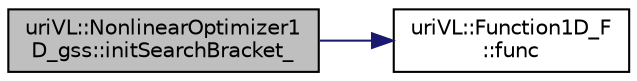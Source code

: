 digraph "uriVL::NonlinearOptimizer1D_gss::initSearchBracket_"
{
  edge [fontname="Helvetica",fontsize="10",labelfontname="Helvetica",labelfontsize="10"];
  node [fontname="Helvetica",fontsize="10",shape=record];
  rankdir="LR";
  Node1 [label="uriVL::NonlinearOptimizer1\lD_gss::initSearchBracket_",height=0.2,width=0.4,color="black", fillcolor="grey75", style="filled", fontcolor="black"];
  Node1 -> Node2 [color="midnightblue",fontsize="10",style="solid",fontname="Helvetica"];
  Node2 [label="uriVL::Function1D_F\l::func",height=0.2,width=0.4,color="black", fillcolor="white", style="filled",URL="$classuriVL_1_1Function1D__F.html#a7dabdc9f3e6c199dc89f297dac9fc54e",tooltip="Evaluates the function at the point specified. "];
}
